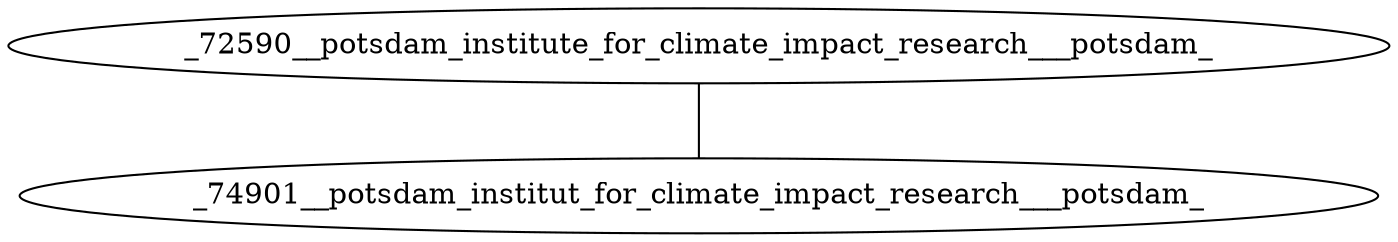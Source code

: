 graph {
_72590__potsdam_institute_for_climate_impact_research___potsdam_ -- _74901__potsdam_institut_for_climate_impact_research___potsdam_
}